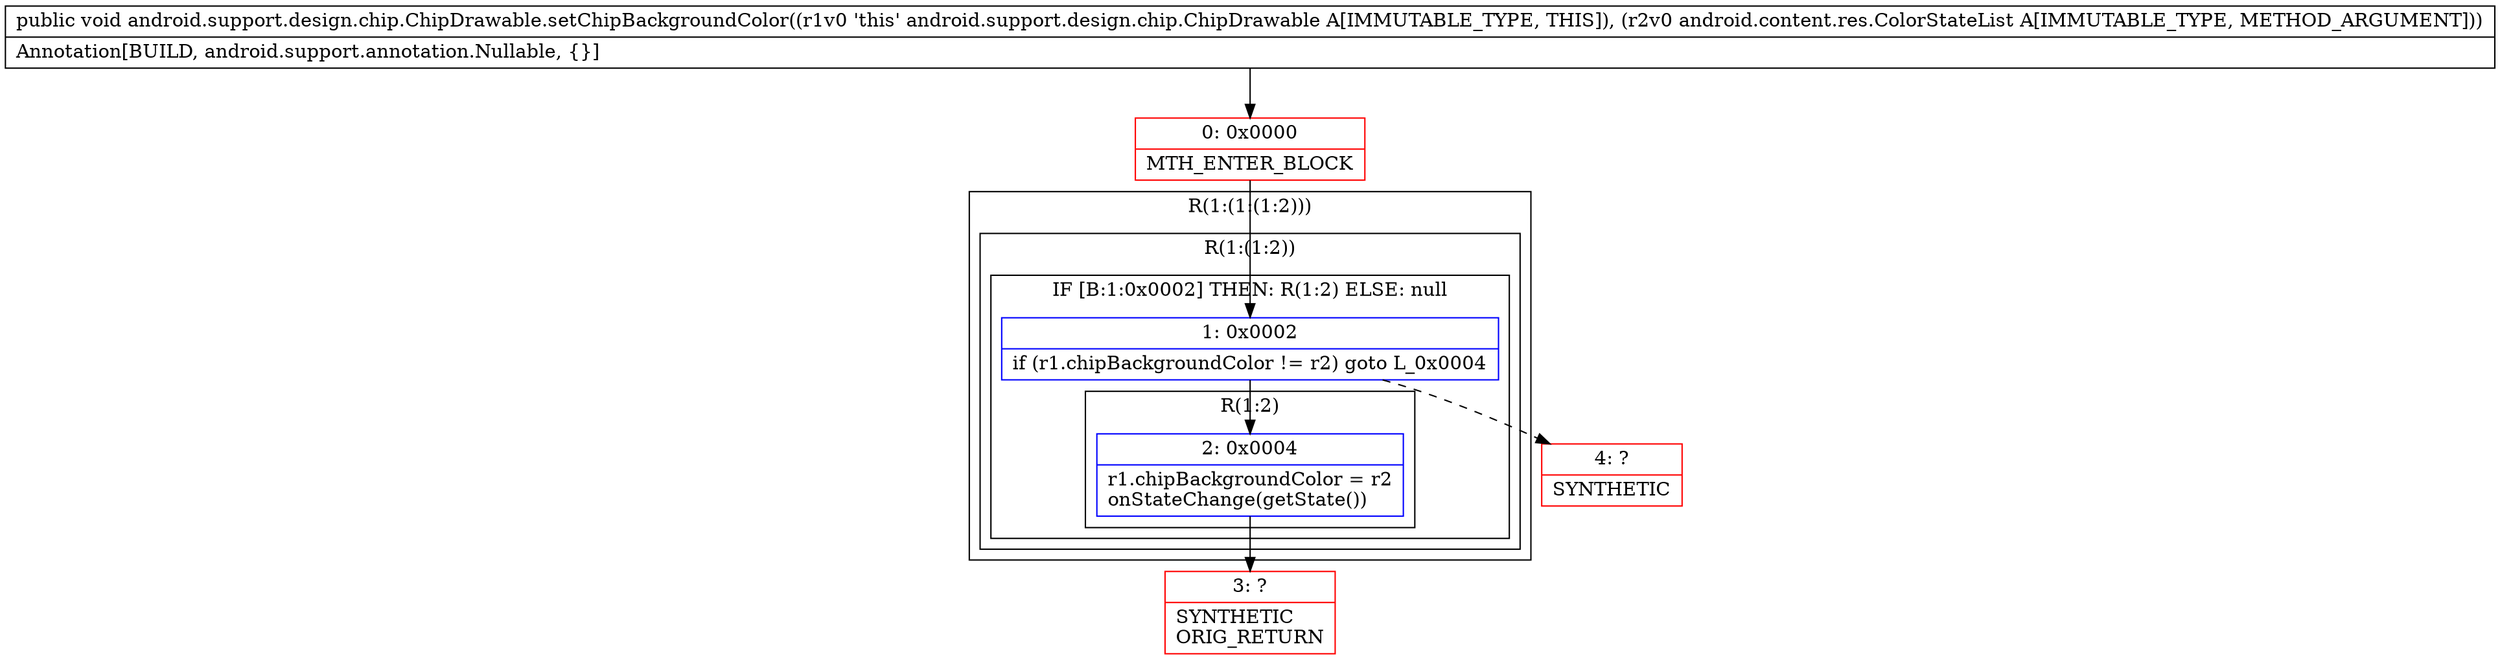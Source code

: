digraph "CFG forandroid.support.design.chip.ChipDrawable.setChipBackgroundColor(Landroid\/content\/res\/ColorStateList;)V" {
subgraph cluster_Region_801538483 {
label = "R(1:(1:(1:2)))";
node [shape=record,color=blue];
subgraph cluster_Region_677148038 {
label = "R(1:(1:2))";
node [shape=record,color=blue];
subgraph cluster_IfRegion_1984869766 {
label = "IF [B:1:0x0002] THEN: R(1:2) ELSE: null";
node [shape=record,color=blue];
Node_1 [shape=record,label="{1\:\ 0x0002|if (r1.chipBackgroundColor != r2) goto L_0x0004\l}"];
subgraph cluster_Region_1707735369 {
label = "R(1:2)";
node [shape=record,color=blue];
Node_2 [shape=record,label="{2\:\ 0x0004|r1.chipBackgroundColor = r2\lonStateChange(getState())\l}"];
}
}
}
}
Node_0 [shape=record,color=red,label="{0\:\ 0x0000|MTH_ENTER_BLOCK\l}"];
Node_3 [shape=record,color=red,label="{3\:\ ?|SYNTHETIC\lORIG_RETURN\l}"];
Node_4 [shape=record,color=red,label="{4\:\ ?|SYNTHETIC\l}"];
MethodNode[shape=record,label="{public void android.support.design.chip.ChipDrawable.setChipBackgroundColor((r1v0 'this' android.support.design.chip.ChipDrawable A[IMMUTABLE_TYPE, THIS]), (r2v0 android.content.res.ColorStateList A[IMMUTABLE_TYPE, METHOD_ARGUMENT]))  | Annotation[BUILD, android.support.annotation.Nullable, \{\}]\l}"];
MethodNode -> Node_0;
Node_1 -> Node_2;
Node_1 -> Node_4[style=dashed];
Node_2 -> Node_3;
Node_0 -> Node_1;
}

